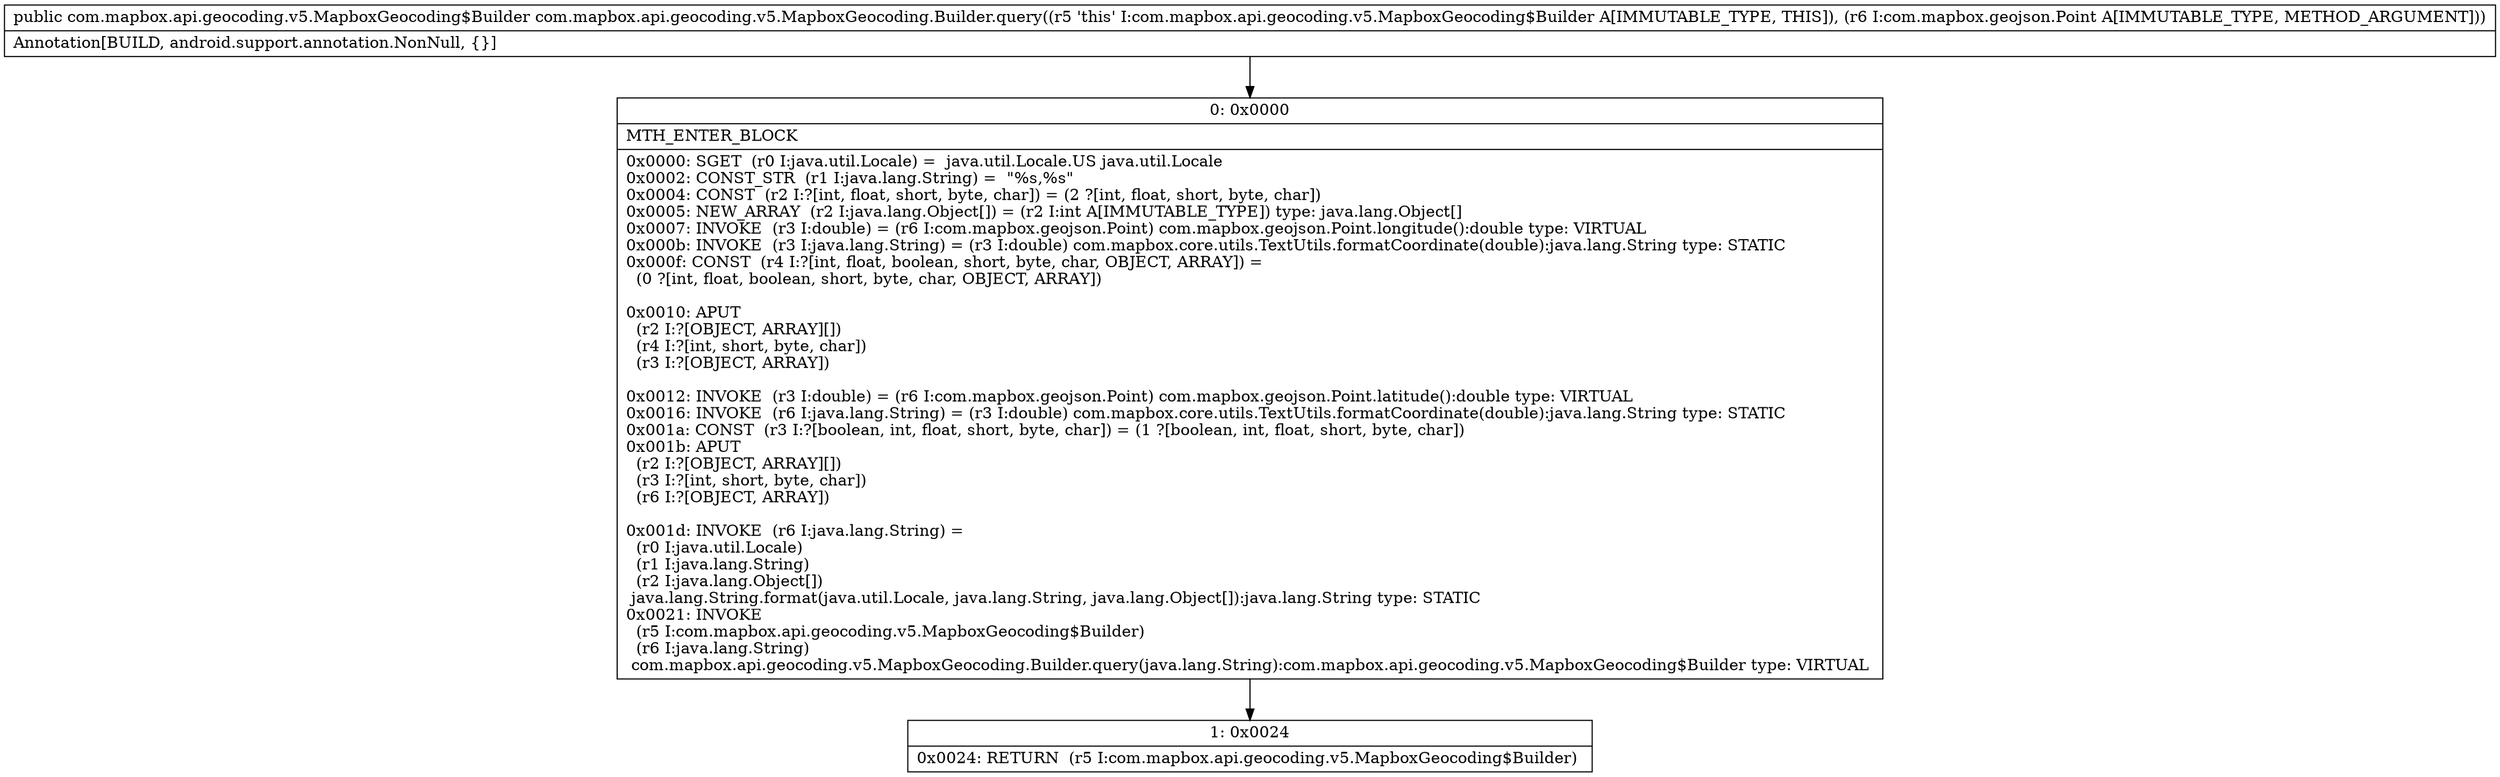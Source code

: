 digraph "CFG forcom.mapbox.api.geocoding.v5.MapboxGeocoding.Builder.query(Lcom\/mapbox\/geojson\/Point;)Lcom\/mapbox\/api\/geocoding\/v5\/MapboxGeocoding$Builder;" {
Node_0 [shape=record,label="{0\:\ 0x0000|MTH_ENTER_BLOCK\l|0x0000: SGET  (r0 I:java.util.Locale) =  java.util.Locale.US java.util.Locale \l0x0002: CONST_STR  (r1 I:java.lang.String) =  \"%s,%s\" \l0x0004: CONST  (r2 I:?[int, float, short, byte, char]) = (2 ?[int, float, short, byte, char]) \l0x0005: NEW_ARRAY  (r2 I:java.lang.Object[]) = (r2 I:int A[IMMUTABLE_TYPE]) type: java.lang.Object[] \l0x0007: INVOKE  (r3 I:double) = (r6 I:com.mapbox.geojson.Point) com.mapbox.geojson.Point.longitude():double type: VIRTUAL \l0x000b: INVOKE  (r3 I:java.lang.String) = (r3 I:double) com.mapbox.core.utils.TextUtils.formatCoordinate(double):java.lang.String type: STATIC \l0x000f: CONST  (r4 I:?[int, float, boolean, short, byte, char, OBJECT, ARRAY]) = \l  (0 ?[int, float, boolean, short, byte, char, OBJECT, ARRAY])\l \l0x0010: APUT  \l  (r2 I:?[OBJECT, ARRAY][])\l  (r4 I:?[int, short, byte, char])\l  (r3 I:?[OBJECT, ARRAY])\l \l0x0012: INVOKE  (r3 I:double) = (r6 I:com.mapbox.geojson.Point) com.mapbox.geojson.Point.latitude():double type: VIRTUAL \l0x0016: INVOKE  (r6 I:java.lang.String) = (r3 I:double) com.mapbox.core.utils.TextUtils.formatCoordinate(double):java.lang.String type: STATIC \l0x001a: CONST  (r3 I:?[boolean, int, float, short, byte, char]) = (1 ?[boolean, int, float, short, byte, char]) \l0x001b: APUT  \l  (r2 I:?[OBJECT, ARRAY][])\l  (r3 I:?[int, short, byte, char])\l  (r6 I:?[OBJECT, ARRAY])\l \l0x001d: INVOKE  (r6 I:java.lang.String) = \l  (r0 I:java.util.Locale)\l  (r1 I:java.lang.String)\l  (r2 I:java.lang.Object[])\l java.lang.String.format(java.util.Locale, java.lang.String, java.lang.Object[]):java.lang.String type: STATIC \l0x0021: INVOKE  \l  (r5 I:com.mapbox.api.geocoding.v5.MapboxGeocoding$Builder)\l  (r6 I:java.lang.String)\l com.mapbox.api.geocoding.v5.MapboxGeocoding.Builder.query(java.lang.String):com.mapbox.api.geocoding.v5.MapboxGeocoding$Builder type: VIRTUAL \l}"];
Node_1 [shape=record,label="{1\:\ 0x0024|0x0024: RETURN  (r5 I:com.mapbox.api.geocoding.v5.MapboxGeocoding$Builder) \l}"];
MethodNode[shape=record,label="{public com.mapbox.api.geocoding.v5.MapboxGeocoding$Builder com.mapbox.api.geocoding.v5.MapboxGeocoding.Builder.query((r5 'this' I:com.mapbox.api.geocoding.v5.MapboxGeocoding$Builder A[IMMUTABLE_TYPE, THIS]), (r6 I:com.mapbox.geojson.Point A[IMMUTABLE_TYPE, METHOD_ARGUMENT]))  | Annotation[BUILD, android.support.annotation.NonNull, \{\}]\l}"];
MethodNode -> Node_0;
Node_0 -> Node_1;
}

